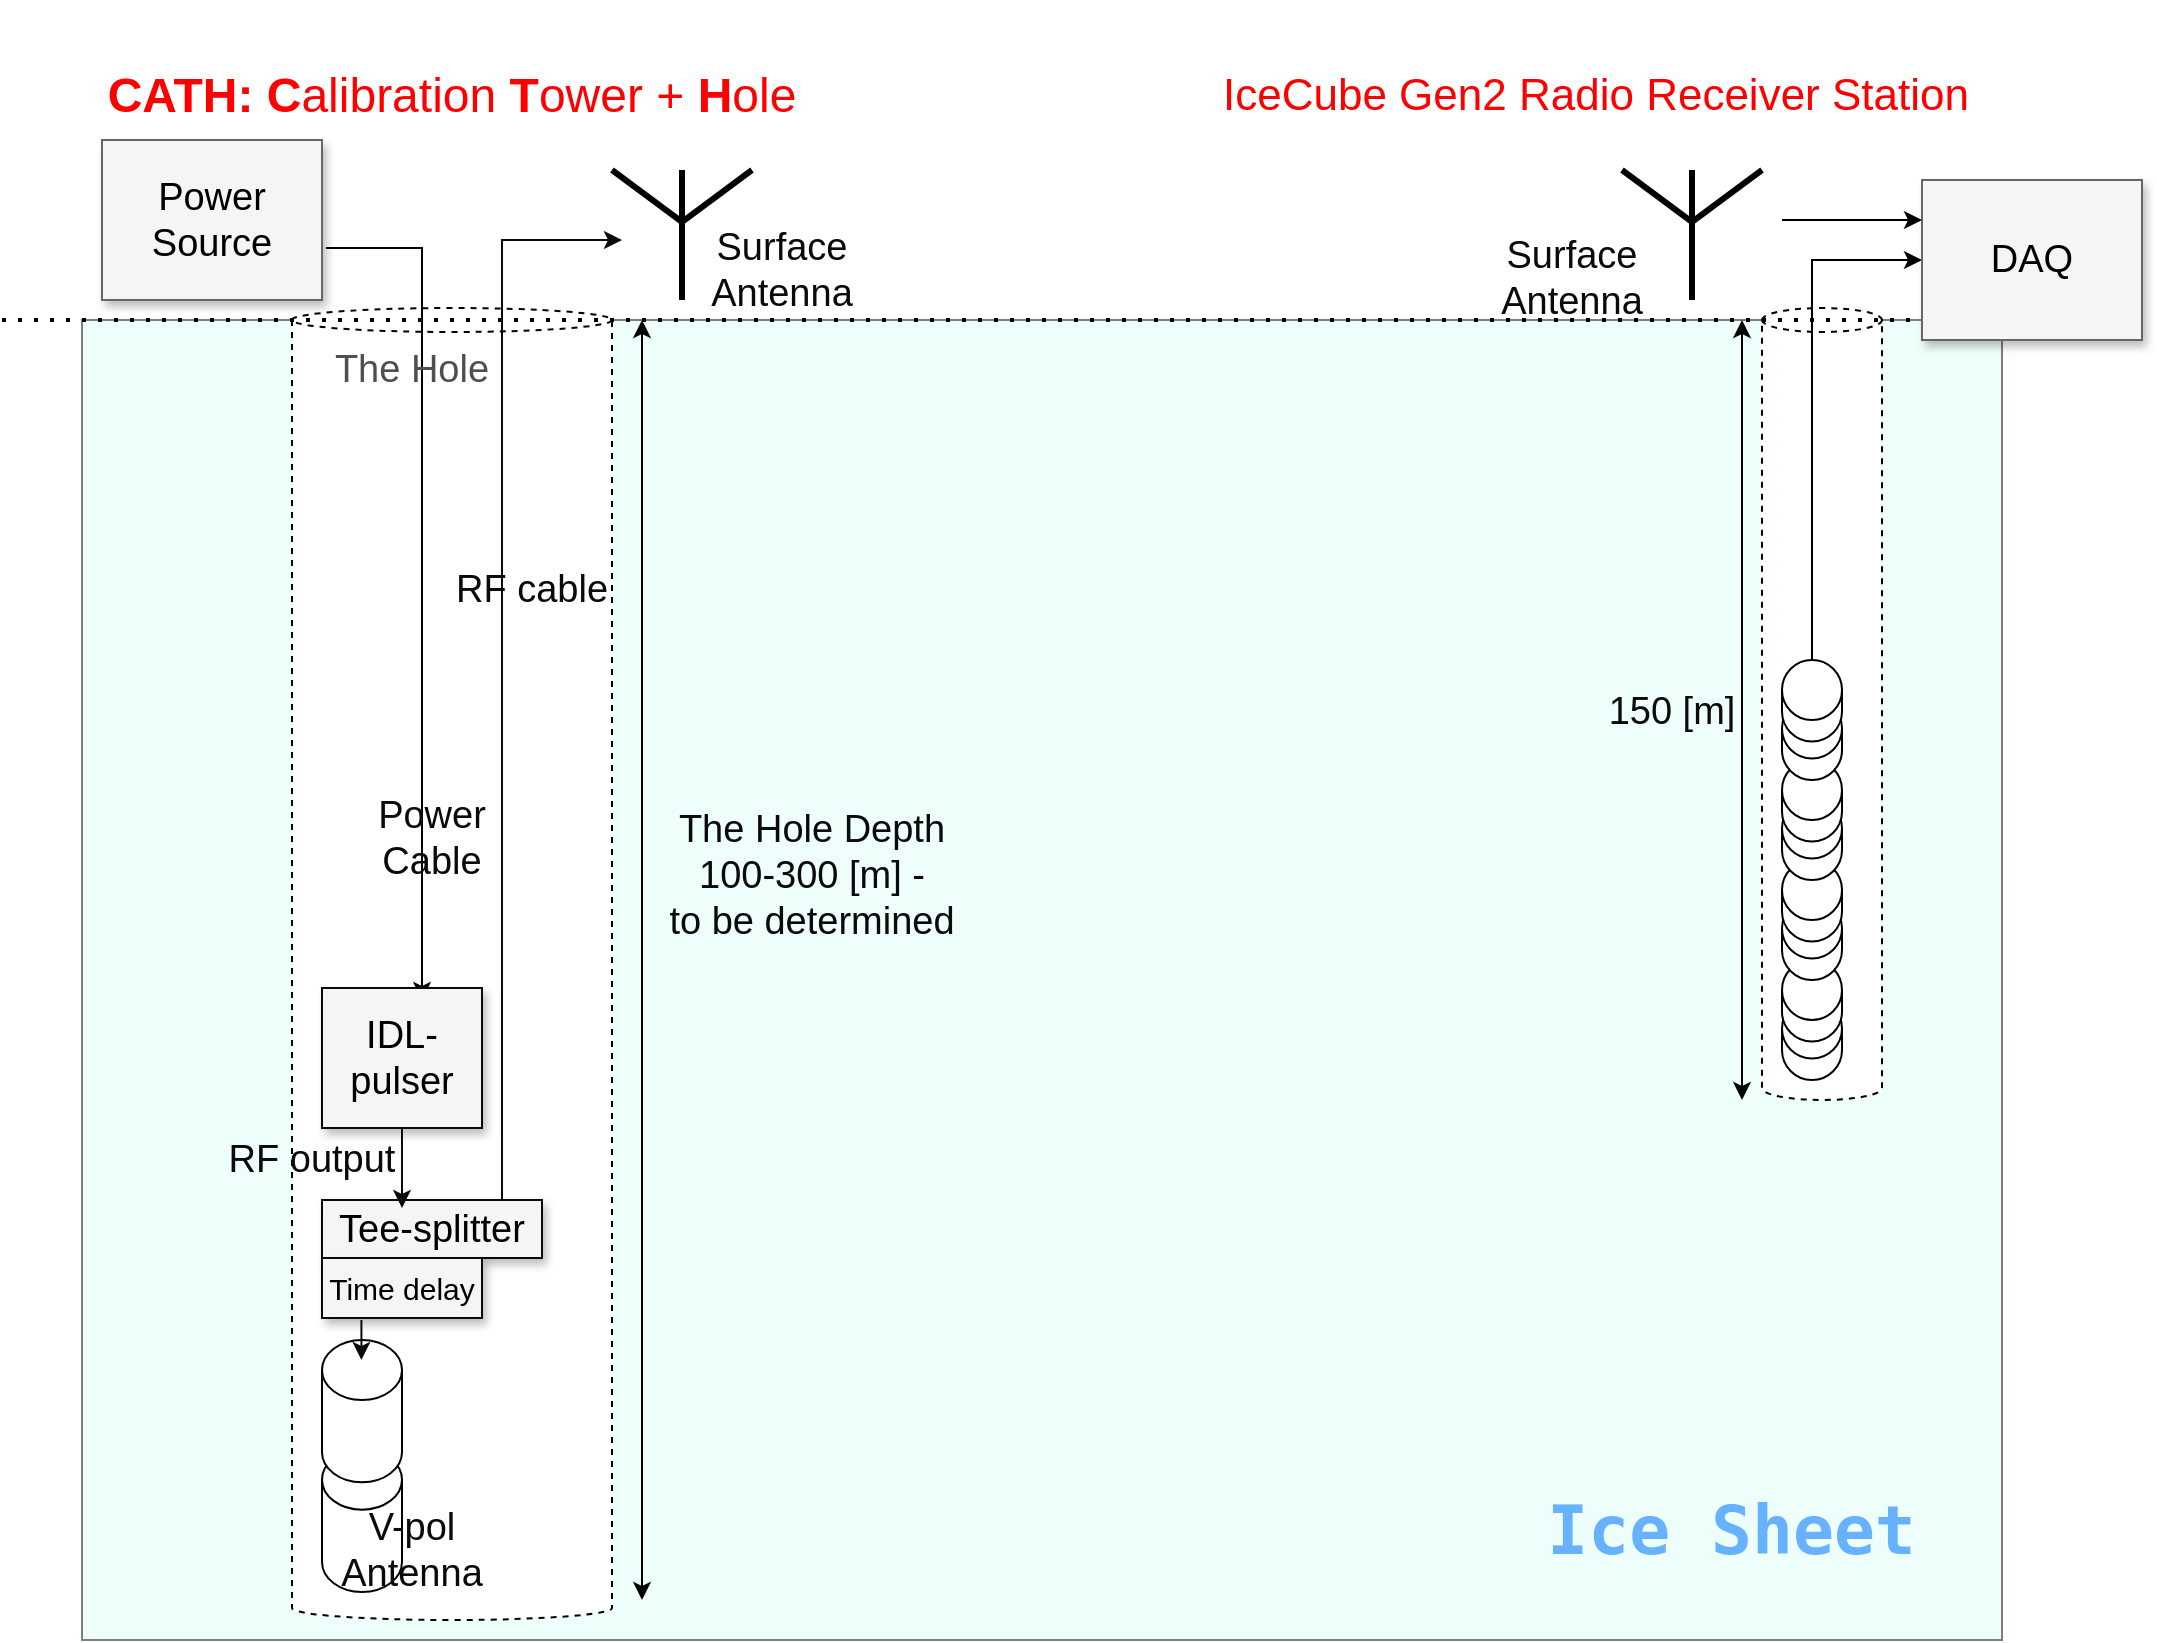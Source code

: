 <mxfile version="21.3.8" type="github">
  <diagram name="Page-1" id="90a13364-a465-7bf4-72fc-28e22215d7a0">
    <mxGraphModel dx="1466" dy="1029" grid="1" gridSize="10" guides="1" tooltips="1" connect="1" arrows="1" fold="1" page="1" pageScale="1.5" pageWidth="1169" pageHeight="826" background="none" math="0" shadow="0">
      <root>
        <mxCell id="0" style=";html=1;" />
        <mxCell id="1" style=";html=1;" parent="0" />
        <mxCell id="r9dUmVedtfp5cOGke26F-2" value="" style="rounded=0;whiteSpace=wrap;html=1;fillColor=#DEFFF7;opacity=50;movable=0;resizable=0;rotatable=0;deletable=0;editable=0;locked=1;connectable=0;" parent="1" vertex="1">
          <mxGeometry x="120" y="200" width="960" height="660" as="geometry" />
        </mxCell>
        <mxCell id="YzKj1ZApkS9-Ht2kz3JE-1" value="" style="shape=cylinder3;whiteSpace=wrap;html=1;boundedLbl=1;backgroundOutline=1;size=6;dashed=1;" parent="1" vertex="1">
          <mxGeometry x="225" y="194" width="160" height="656" as="geometry" />
        </mxCell>
        <mxCell id="3a17f1ce550125da-24" style="edgeStyle=elbowEdgeStyle;rounded=0;html=1;startArrow=none;startFill=0;jettySize=auto;orthogonalLoop=1;fontSize=18;strokeColor=#0A0A0A;strokeWidth=1;exitX=0.75;exitY=0;exitDx=0;exitDy=0;" parent="1" source="YzKj1ZApkS9-Ht2kz3JE-7" edge="1">
          <mxGeometry relative="1" as="geometry">
            <mxPoint x="330" y="590" as="sourcePoint" />
            <mxPoint x="390" y="160" as="targetPoint" />
            <Array as="points">
              <mxPoint x="330" y="100" />
              <mxPoint x="354.5" y="699" />
            </Array>
          </mxGeometry>
        </mxCell>
        <mxCell id="YzKj1ZApkS9-Ht2kz3JE-14" value="" style="endArrow=classic;html=1;rounded=0;exitX=1.018;exitY=0.675;exitDx=0;exitDy=0;exitPerimeter=0;" parent="1" source="YzKj1ZApkS9-Ht2kz3JE-13" edge="1">
          <mxGeometry width="50" height="50" relative="1" as="geometry">
            <mxPoint x="580" y="320" as="sourcePoint" />
            <mxPoint x="290" y="540" as="targetPoint" />
            <Array as="points">
              <mxPoint x="290" y="164" />
            </Array>
          </mxGeometry>
        </mxCell>
        <mxCell id="YzKj1ZApkS9-Ht2kz3JE-27" style="edgeStyle=orthogonalEdgeStyle;rounded=0;orthogonalLoop=1;jettySize=auto;html=1;exitX=0.5;exitY=1;exitDx=0;exitDy=0;exitPerimeter=0;" parent="1" source="YzKj1ZApkS9-Ht2kz3JE-1" target="YzKj1ZApkS9-Ht2kz3JE-1" edge="1">
          <mxGeometry relative="1" as="geometry" />
        </mxCell>
        <mxCell id="YzKj1ZApkS9-Ht2kz3JE-34" value="" style="edgeStyle=none;orthogonalLoop=1;jettySize=auto;html=1;rounded=0;startArrow=classic;startFill=1;" parent="1" edge="1">
          <mxGeometry width="80" relative="1" as="geometry">
            <mxPoint x="400" y="200" as="sourcePoint" />
            <mxPoint x="400" y="840" as="targetPoint" />
            <Array as="points" />
          </mxGeometry>
        </mxCell>
        <mxCell id="YzKj1ZApkS9-Ht2kz3JE-35" value="&lt;div style=&quot;font-size: 19px;&quot;&gt;&lt;font style=&quot;font-size: 19px;&quot; color=&quot;#0a0a0a&quot;&gt;The Hole Depth 100-300 [m] - &lt;br style=&quot;font-size: 19px;&quot;&gt;&lt;/font&gt;&lt;/div&gt;&lt;div style=&quot;font-size: 19px;&quot;&gt;&lt;font style=&quot;font-size: 19px;&quot; color=&quot;#0a0a0a&quot;&gt;to be determined&lt;/font&gt;&lt;/div&gt;" style="text;strokeColor=none;align=center;fillColor=none;html=1;verticalAlign=middle;whiteSpace=wrap;rounded=0;strokeWidth=4;fontStyle=0;fontSize=19;fontColor=#4F4F4F;" parent="1" vertex="1">
          <mxGeometry x="410" y="430" width="150" height="96" as="geometry" />
        </mxCell>
        <mxCell id="YzKj1ZApkS9-Ht2kz3JE-36" value="&lt;font style=&quot;font-size: 24px;&quot;&gt;&lt;b&gt;CATH:&lt;/b&gt; &lt;b&gt;C&lt;/b&gt;alibration &lt;b&gt;T&lt;/b&gt;ower + &lt;b&gt;H&lt;/b&gt;ole&lt;/font&gt;" style="text;strokeColor=none;align=center;fillColor=none;html=1;verticalAlign=middle;whiteSpace=wrap;rounded=0;strokeWidth=4;fontStyle=0;fontSize=17;fontColor=#FF0000;" parent="1" vertex="1">
          <mxGeometry x="110" y="58" width="390" height="60" as="geometry" />
        </mxCell>
        <mxCell id="YzKj1ZApkS9-Ht2kz3JE-37" value="&lt;div style=&quot;font-size: 22px;&quot;&gt;&lt;span style=&quot;font-size: 22px;&quot;&gt;IceCube Gen2 Radio Receiver Station &lt;br style=&quot;font-size: 22px;&quot;&gt;&lt;/span&gt;&lt;/div&gt;&lt;div style=&quot;font-size: 22px;&quot;&gt;&lt;span style=&quot;font-size: 22px;&quot;&gt;&lt;/span&gt;&lt;/div&gt;" style="text;strokeColor=none;align=center;fillColor=none;html=1;verticalAlign=middle;whiteSpace=wrap;rounded=0;strokeWidth=4;fontStyle=0;fontSize=22;fontColor=#FF0000;" parent="1" vertex="1">
          <mxGeometry x="682" y="40" width="390" height="96" as="geometry" />
        </mxCell>
        <mxCell id="YzKj1ZApkS9-Ht2kz3JE-38" value="" style="shape=cylinder3;whiteSpace=wrap;html=1;boundedLbl=1;backgroundOutline=1;size=6;dashed=1;" parent="1" vertex="1">
          <mxGeometry x="960" y="194" width="60" height="396" as="geometry" />
        </mxCell>
        <mxCell id="YzKj1ZApkS9-Ht2kz3JE-39" value="&lt;font style=&quot;font-size: 19px;&quot; color=&quot;#0a0a0a&quot;&gt;Surface Antenna&lt;br style=&quot;font-size: 19px;&quot;&gt;&lt;/font&gt;" style="text;strokeColor=none;align=center;fillColor=none;html=1;verticalAlign=middle;whiteSpace=wrap;rounded=0;strokeWidth=4;fontStyle=0;fontSize=19;fontColor=#4F4F4F;" parent="1" vertex="1">
          <mxGeometry x="820" y="164" width="90" height="30" as="geometry" />
        </mxCell>
        <mxCell id="YzKj1ZApkS9-Ht2kz3JE-2" value="The Hole" style="text;strokeColor=none;align=center;fillColor=none;html=1;verticalAlign=middle;whiteSpace=wrap;rounded=0;strokeWidth=4;fontStyle=0;fontSize=19;fontColor=#4F4F4F;" parent="1" vertex="1">
          <mxGeometry x="240" y="210" width="90" height="30" as="geometry" />
        </mxCell>
        <mxCell id="YzKj1ZApkS9-Ht2kz3JE-13" value="Power Source" style="whiteSpace=wrap;html=1;shadow=1;fontSize=19;fillColor=#f5f5f5;strokeColor=#666666;" parent="1" vertex="1">
          <mxGeometry x="130" y="110" width="110" height="80" as="geometry" />
        </mxCell>
        <mxCell id="YzKj1ZApkS9-Ht2kz3JE-23" value="" style="verticalLabelPosition=bottom;shadow=0;dashed=0;align=center;html=1;verticalAlign=top;shape=mxgraph.electrical.radio.aerial_-_antenna_1;strokeWidth=3;" parent="1" vertex="1">
          <mxGeometry x="385" y="125" width="70" height="65" as="geometry" />
        </mxCell>
        <mxCell id="YzKj1ZApkS9-Ht2kz3JE-24" value="&lt;font style=&quot;font-size: 19px;&quot; color=&quot;#0a0a0a&quot;&gt;Surface Antenna&lt;br style=&quot;font-size: 19px;&quot;&gt;&lt;/font&gt;" style="text;strokeColor=none;align=center;fillColor=none;html=1;verticalAlign=middle;whiteSpace=wrap;rounded=0;strokeWidth=4;fontStyle=0;fontSize=19;fontColor=#4F4F4F;" parent="1" vertex="1">
          <mxGeometry x="425" y="160" width="90" height="30" as="geometry" />
        </mxCell>
        <mxCell id="YzKj1ZApkS9-Ht2kz3JE-40" value="" style="verticalLabelPosition=bottom;shadow=0;dashed=0;align=center;html=1;verticalAlign=top;shape=mxgraph.electrical.radio.aerial_-_antenna_1;strokeWidth=3;" parent="1" vertex="1">
          <mxGeometry x="890" y="125" width="70" height="65" as="geometry" />
        </mxCell>
        <mxCell id="YzKj1ZApkS9-Ht2kz3JE-64" value="" style="group" parent="1" vertex="1" connectable="0">
          <mxGeometry x="970" y="520" width="30" height="60" as="geometry" />
        </mxCell>
        <mxCell id="YzKj1ZApkS9-Ht2kz3JE-65" value="" style="shape=cylinder3;whiteSpace=wrap;html=1;boundedLbl=1;backgroundOutline=1;size=15;container=1;" parent="YzKj1ZApkS9-Ht2kz3JE-64" vertex="1">
          <mxGeometry y="19.243" width="30" height="40.757" as="geometry" />
        </mxCell>
        <mxCell id="YzKj1ZApkS9-Ht2kz3JE-66" value="" style="shape=cylinder3;whiteSpace=wrap;html=1;boundedLbl=1;backgroundOutline=1;size=15;" parent="YzKj1ZApkS9-Ht2kz3JE-64" vertex="1">
          <mxGeometry width="30" height="40.757" as="geometry" />
        </mxCell>
        <mxCell id="YzKj1ZApkS9-Ht2kz3JE-61" value="" style="group" parent="1" vertex="1" connectable="0">
          <mxGeometry x="970" y="470" width="30" height="60" as="geometry" />
        </mxCell>
        <mxCell id="YzKj1ZApkS9-Ht2kz3JE-62" value="" style="shape=cylinder3;whiteSpace=wrap;html=1;boundedLbl=1;backgroundOutline=1;size=15;container=1;" parent="YzKj1ZApkS9-Ht2kz3JE-61" vertex="1">
          <mxGeometry y="19.243" width="30" height="40.757" as="geometry" />
        </mxCell>
        <mxCell id="YzKj1ZApkS9-Ht2kz3JE-63" value="" style="shape=cylinder3;whiteSpace=wrap;html=1;boundedLbl=1;backgroundOutline=1;size=15;" parent="YzKj1ZApkS9-Ht2kz3JE-61" vertex="1">
          <mxGeometry width="30" height="40.757" as="geometry" />
        </mxCell>
        <mxCell id="YzKj1ZApkS9-Ht2kz3JE-57" value="" style="group" parent="1" vertex="1" connectable="0">
          <mxGeometry x="970" y="420" width="30" height="60" as="geometry" />
        </mxCell>
        <mxCell id="YzKj1ZApkS9-Ht2kz3JE-58" value="" style="shape=cylinder3;whiteSpace=wrap;html=1;boundedLbl=1;backgroundOutline=1;size=15;container=1;" parent="YzKj1ZApkS9-Ht2kz3JE-57" vertex="1">
          <mxGeometry y="19.243" width="30" height="40.757" as="geometry" />
        </mxCell>
        <mxCell id="YzKj1ZApkS9-Ht2kz3JE-59" value="" style="shape=cylinder3;whiteSpace=wrap;html=1;boundedLbl=1;backgroundOutline=1;size=15;" parent="YzKj1ZApkS9-Ht2kz3JE-57" vertex="1">
          <mxGeometry width="30" height="40.757" as="geometry" />
        </mxCell>
        <mxCell id="YzKj1ZApkS9-Ht2kz3JE-53" value="" style="group" parent="1" vertex="1" connectable="0">
          <mxGeometry x="970" y="370" width="30" height="60" as="geometry" />
        </mxCell>
        <mxCell id="YzKj1ZApkS9-Ht2kz3JE-54" value="" style="shape=cylinder3;whiteSpace=wrap;html=1;boundedLbl=1;backgroundOutline=1;size=15;container=1;" parent="YzKj1ZApkS9-Ht2kz3JE-53" vertex="1">
          <mxGeometry y="19.243" width="30" height="40.757" as="geometry" />
        </mxCell>
        <mxCell id="YzKj1ZApkS9-Ht2kz3JE-55" value="" style="shape=cylinder3;whiteSpace=wrap;html=1;boundedLbl=1;backgroundOutline=1;size=15;" parent="YzKj1ZApkS9-Ht2kz3JE-53" vertex="1">
          <mxGeometry width="30" height="40.757" as="geometry" />
        </mxCell>
        <mxCell id="YzKj1ZApkS9-Ht2kz3JE-73" value="" style="edgeStyle=none;orthogonalLoop=1;jettySize=auto;html=1;rounded=0;entryX=0;entryY=0.5;entryDx=0;entryDy=0;" parent="1" source="YzKj1ZApkS9-Ht2kz3JE-55" edge="1" target="xaUiZIV8ruANzK8FW52S-6">
          <mxGeometry width="80" relative="1" as="geometry">
            <mxPoint x="980" y="370" as="sourcePoint" />
            <mxPoint x="950" y="170" as="targetPoint" />
            <Array as="points">
              <mxPoint x="985" y="170" />
            </Array>
          </mxGeometry>
        </mxCell>
        <mxCell id="YzKj1ZApkS9-Ht2kz3JE-76" value="" style="edgeStyle=none;orthogonalLoop=1;jettySize=auto;html=1;rounded=0;startArrow=classic;startFill=1;" parent="1" edge="1">
          <mxGeometry width="80" relative="1" as="geometry">
            <mxPoint x="950" y="200" as="sourcePoint" />
            <mxPoint x="950" y="590" as="targetPoint" />
            <Array as="points" />
          </mxGeometry>
        </mxCell>
        <mxCell id="YzKj1ZApkS9-Ht2kz3JE-77" value="&lt;font style=&quot;font-size: 19px;&quot; color=&quot;#0a0a0a&quot;&gt;150 [m]&lt;/font&gt;" style="text;strokeColor=none;align=center;fillColor=none;html=1;verticalAlign=middle;whiteSpace=wrap;rounded=0;strokeWidth=4;fontStyle=0;fontSize=19;fontColor=#4F4F4F;" parent="1" vertex="1">
          <mxGeometry x="850" y="348" width="130" height="96" as="geometry" />
        </mxCell>
        <mxCell id="YzKj1ZApkS9-Ht2kz3JE-81" value="" style="group" parent="1" vertex="1" connectable="0">
          <mxGeometry x="190" y="444" width="180" height="392" as="geometry" />
        </mxCell>
        <mxCell id="YzKj1ZApkS9-Ht2kz3JE-3" value="IDL-pulser" style="whiteSpace=wrap;html=1;shadow=1;fontSize=19;fillColor=#f5f5f5;strokeColor=#0A0A0A;strokeWidth=1;" parent="YzKj1ZApkS9-Ht2kz3JE-81" vertex="1">
          <mxGeometry x="50" y="90" width="80" height="70" as="geometry" />
        </mxCell>
        <mxCell id="YzKj1ZApkS9-Ht2kz3JE-6" value="&lt;font style=&quot;font-size: 19px;&quot; color=&quot;#0a0a0a&quot;&gt;RF output&lt;/font&gt;" style="text;strokeColor=none;align=center;fillColor=none;html=1;verticalAlign=middle;whiteSpace=wrap;rounded=0;strokeWidth=4;fontStyle=0;fontSize=19;fontColor=#4F4F4F;" parent="YzKj1ZApkS9-Ht2kz3JE-81" vertex="1">
          <mxGeometry y="161" width="90" height="30" as="geometry" />
        </mxCell>
        <mxCell id="YzKj1ZApkS9-Ht2kz3JE-7" value="Tee-splitter" style="whiteSpace=wrap;html=1;shadow=1;fontSize=19;fillColor=#f5f5f5;strokeColor=#0A0A0A;strokeWidth=1;" parent="YzKj1ZApkS9-Ht2kz3JE-81" vertex="1">
          <mxGeometry x="50" y="196" width="110" height="29" as="geometry" />
        </mxCell>
        <mxCell id="YzKj1ZApkS9-Ht2kz3JE-4" style="edgeStyle=elbowEdgeStyle;rounded=0;html=1;startArrow=none;startFill=0;jettySize=auto;orthogonalLoop=1;fontSize=18;strokeColor=#0A0A0A;strokeWidth=1;" parent="YzKj1ZApkS9-Ht2kz3JE-81" edge="1">
          <mxGeometry relative="1" as="geometry">
            <mxPoint x="90" y="160" as="sourcePoint" />
            <mxPoint x="90" y="200" as="targetPoint" />
            <Array as="points">
              <mxPoint x="90" y="180" />
              <mxPoint x="120" y="190" />
            </Array>
          </mxGeometry>
        </mxCell>
        <mxCell id="YzKj1ZApkS9-Ht2kz3JE-15" value="&lt;font style=&quot;font-size: 19px;&quot; color=&quot;#0a0a0a&quot;&gt;Power Cable&lt;br style=&quot;font-size: 19px;&quot;&gt;&lt;/font&gt;" style="text;strokeColor=none;align=center;fillColor=none;html=1;verticalAlign=middle;whiteSpace=wrap;rounded=0;strokeWidth=4;fontStyle=0;fontSize=19;fontColor=#4F4F4F;" parent="YzKj1ZApkS9-Ht2kz3JE-81" vertex="1">
          <mxGeometry x="60" width="90" height="30" as="geometry" />
        </mxCell>
        <mxCell id="YzKj1ZApkS9-Ht2kz3JE-18" value="" style="group" parent="YzKj1ZApkS9-Ht2kz3JE-81" vertex="1" connectable="0">
          <mxGeometry x="50" y="266" width="40" height="126" as="geometry" />
        </mxCell>
        <mxCell id="YzKj1ZApkS9-Ht2kz3JE-17" value="" style="shape=cylinder3;whiteSpace=wrap;html=1;boundedLbl=1;backgroundOutline=1;size=15;" parent="YzKj1ZApkS9-Ht2kz3JE-18" vertex="1">
          <mxGeometry y="54.847" width="40" height="71.153" as="geometry" />
        </mxCell>
        <mxCell id="YzKj1ZApkS9-Ht2kz3JE-16" value="" style="shape=cylinder3;whiteSpace=wrap;html=1;boundedLbl=1;backgroundOutline=1;size=15;" parent="YzKj1ZApkS9-Ht2kz3JE-18" vertex="1">
          <mxGeometry width="40" height="71.153" as="geometry" />
        </mxCell>
        <mxCell id="3a17f1ce550125da-25" style="edgeStyle=elbowEdgeStyle;rounded=0;html=1;startArrow=none;startFill=0;jettySize=auto;orthogonalLoop=1;fontSize=18;strokeColor=#0A0A0A;strokeWidth=1;elbow=vertical;" parent="YzKj1ZApkS9-Ht2kz3JE-18" edge="1">
          <mxGeometry relative="1" as="geometry">
            <mxPoint x="19.71" y="-10" as="sourcePoint" />
            <mxPoint x="20" y="10" as="targetPoint" />
            <Array as="points">
              <mxPoint x="19.71" y="10" />
              <mxPoint x="49.71" y="20" />
            </Array>
          </mxGeometry>
        </mxCell>
        <mxCell id="YzKj1ZApkS9-Ht2kz3JE-19" value="&lt;font style=&quot;font-size: 19px;&quot; color=&quot;#0a0a0a&quot;&gt;V-pol Antenna&lt;br style=&quot;font-size: 19px;&quot;&gt;&lt;/font&gt;" style="text;strokeColor=none;align=center;fillColor=none;html=1;verticalAlign=middle;whiteSpace=wrap;rounded=0;strokeWidth=4;fontStyle=0;fontSize=19;fontColor=#4F4F4F;" parent="YzKj1ZApkS9-Ht2kz3JE-81" vertex="1">
          <mxGeometry x="50" y="356" width="90" height="30" as="geometry" />
        </mxCell>
        <mxCell id="r9dUmVedtfp5cOGke26F-14" value="&lt;font style=&quot;font-size: 15px;&quot;&gt;Time delay &lt;br&gt;&lt;/font&gt;" style="whiteSpace=wrap;html=1;shadow=1;fontSize=19;fillColor=#f5f5f5;strokeColor=#0A0A0A;strokeWidth=1;" parent="YzKj1ZApkS9-Ht2kz3JE-81" vertex="1">
          <mxGeometry x="50" y="225" width="80" height="30" as="geometry" />
        </mxCell>
        <mxCell id="r9dUmVedtfp5cOGke26F-1" value="" style="endArrow=none;dashed=1;html=1;dashPattern=1 3;strokeWidth=2;rounded=0;" parent="1" edge="1">
          <mxGeometry width="50" height="50" relative="1" as="geometry">
            <mxPoint x="80" y="200" as="sourcePoint" />
            <mxPoint x="1130" y="200" as="targetPoint" />
          </mxGeometry>
        </mxCell>
        <mxCell id="r9dUmVedtfp5cOGke26F-4" value="&lt;pre&gt;&lt;font style=&quot;font-size: 34px;&quot;&gt;&lt;b&gt;Ice Sheet &lt;/b&gt;&lt;/font&gt;&lt;/pre&gt;" style="text;strokeColor=none;align=center;fillColor=none;html=1;verticalAlign=middle;whiteSpace=wrap;rounded=0;fontColor=#66B2FF;" parent="1" vertex="1">
          <mxGeometry x="860" y="760" width="190" height="90" as="geometry" />
        </mxCell>
        <mxCell id="r9dUmVedtfp5cOGke26F-13" value="&lt;font style=&quot;font-size: 19px;&quot; color=&quot;#0a0a0a&quot;&gt;RF cable&lt;br&gt;&lt;/font&gt;" style="text;strokeColor=none;align=center;fillColor=none;html=1;verticalAlign=middle;whiteSpace=wrap;rounded=0;strokeWidth=4;fontStyle=0;fontSize=19;fontColor=#4F4F4F;" parent="1" vertex="1">
          <mxGeometry x="300" y="320" width="90" height="30" as="geometry" />
        </mxCell>
        <mxCell id="xaUiZIV8ruANzK8FW52S-6" value="DAQ" style="whiteSpace=wrap;html=1;shadow=1;fontSize=19;fillColor=#f5f5f5;strokeColor=#666666;" vertex="1" parent="1">
          <mxGeometry x="1040" y="130" width="110" height="80" as="geometry" />
        </mxCell>
        <mxCell id="xaUiZIV8ruANzK8FW52S-7" value="" style="endArrow=classic;html=1;rounded=0;entryX=0;entryY=0.25;entryDx=0;entryDy=0;" edge="1" parent="1" target="xaUiZIV8ruANzK8FW52S-6">
          <mxGeometry width="50" height="50" relative="1" as="geometry">
            <mxPoint x="970" y="150" as="sourcePoint" />
            <mxPoint x="510" y="540" as="targetPoint" />
          </mxGeometry>
        </mxCell>
      </root>
    </mxGraphModel>
  </diagram>
</mxfile>
